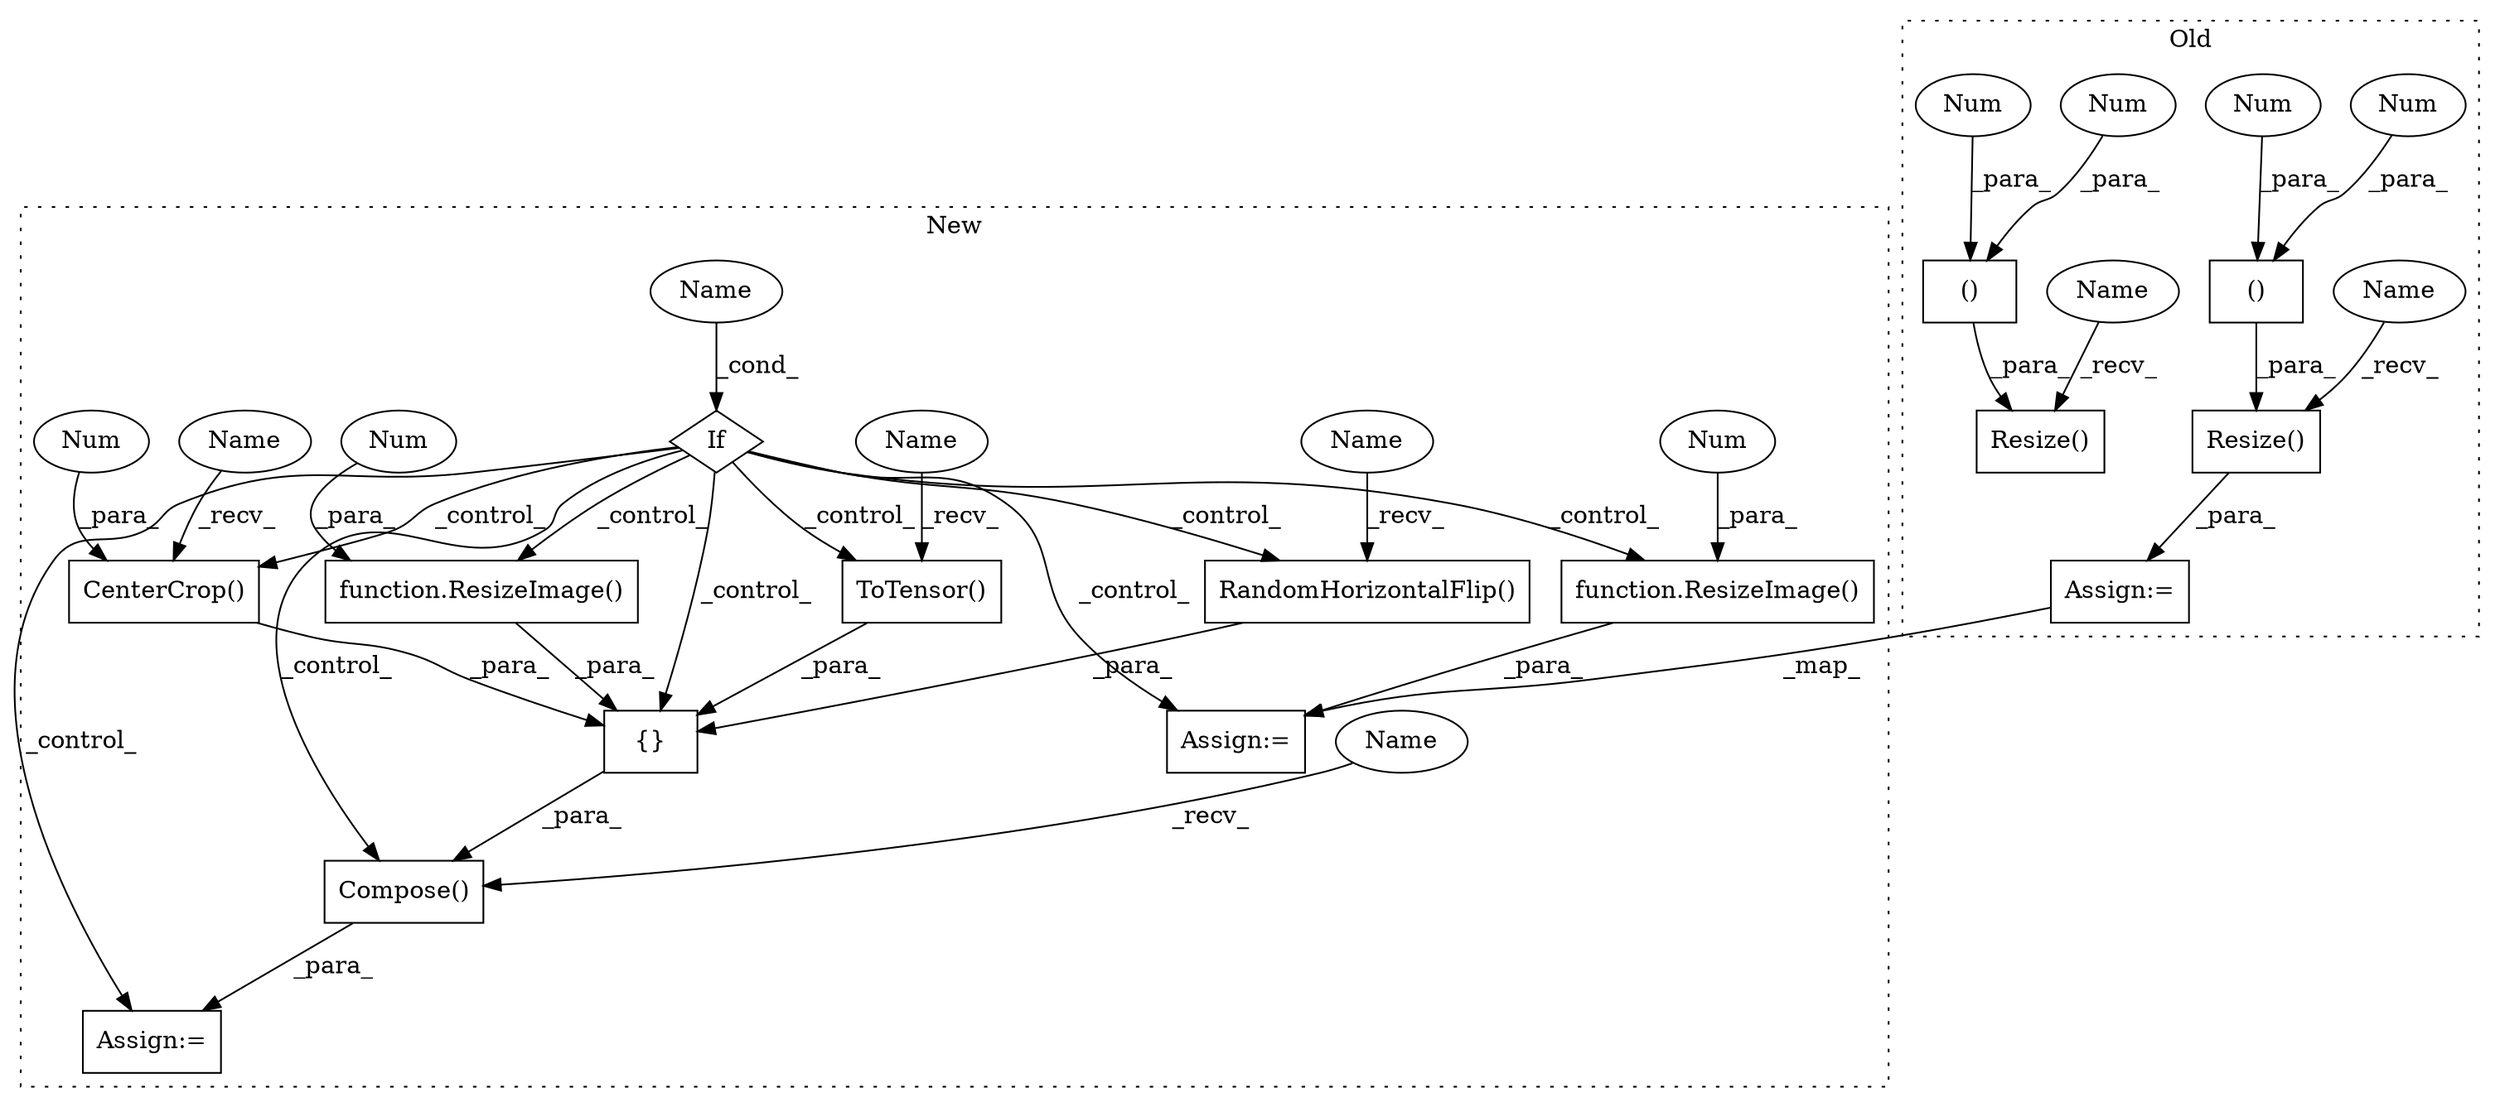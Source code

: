digraph G {
subgraph cluster0 {
1 [label="Resize()" a="75" s="1817,1858" l="18,1" shape="box"];
4 [label="()" a="54" s="1839" l="5" shape="box"];
11 [label="Resize()" a="75" s="1582,1623" l="18,1" shape="box"];
12 [label="()" a="54" s="1604" l="5" shape="box"];
14 [label="Num" a="76" s="1601" l="3" shape="ellipse"];
15 [label="Num" a="76" s="1841" l="3" shape="ellipse"];
18 [label="Num" a="76" s="1836" l="3" shape="ellipse"];
19 [label="Num" a="76" s="1606" l="3" shape="ellipse"];
22 [label="Assign:=" a="68" s="1550" l="3" shape="box"];
24 [label="Name" a="87" s="1582" l="10" shape="ellipse"];
25 [label="Name" a="87" s="1817" l="10" shape="ellipse"];
label = "Old";
style="dotted";
}
subgraph cluster1 {
2 [label="CenterCrop()" a="75" s="1687,1712" l="22,1" shape="box"];
3 [label="{}" a="59" s="1643,1818" l="14,0" shape="box"];
5 [label="function.ResizeImage()" a="75" s="1657,1672" l="12,1" shape="box"];
6 [label="If" a="96" s="1577" l="3" shape="diamond"];
7 [label="Compose()" a="75" s="1624,1828" l="19,1" shape="box"];
8 [label="function.ResizeImage()" a="75" s="1899,1914" l="12,1" shape="box"];
9 [label="Name" a="87" s="1580" l="16" shape="ellipse"];
10 [label="RandomHorizontalFlip()" a="75" s="1727" l="33" shape="box"];
13 [label="Num" a="76" s="1911" l="3" shape="ellipse"];
16 [label="Num" a="76" s="1709" l="3" shape="ellipse"];
17 [label="Num" a="76" s="1669" l="3" shape="ellipse"];
20 [label="Assign:=" a="68" s="1621" l="3" shape="box"];
21 [label="ToTensor()" a="75" s="1774" l="21" shape="box"];
23 [label="Assign:=" a="68" s="1863" l="3" shape="box"];
26 [label="Name" a="87" s="1727" l="10" shape="ellipse"];
27 [label="Name" a="87" s="1687" l="10" shape="ellipse"];
28 [label="Name" a="87" s="1624" l="10" shape="ellipse"];
29 [label="Name" a="87" s="1774" l="10" shape="ellipse"];
label = "New";
style="dotted";
}
2 -> 3 [label="_para_"];
3 -> 7 [label="_para_"];
4 -> 1 [label="_para_"];
5 -> 3 [label="_para_"];
6 -> 5 [label="_control_"];
6 -> 20 [label="_control_"];
6 -> 21 [label="_control_"];
6 -> 2 [label="_control_"];
6 -> 7 [label="_control_"];
6 -> 10 [label="_control_"];
6 -> 3 [label="_control_"];
6 -> 8 [label="_control_"];
6 -> 23 [label="_control_"];
7 -> 20 [label="_para_"];
8 -> 23 [label="_para_"];
9 -> 6 [label="_cond_"];
10 -> 3 [label="_para_"];
11 -> 22 [label="_para_"];
12 -> 11 [label="_para_"];
13 -> 8 [label="_para_"];
14 -> 12 [label="_para_"];
15 -> 4 [label="_para_"];
16 -> 2 [label="_para_"];
17 -> 5 [label="_para_"];
18 -> 4 [label="_para_"];
19 -> 12 [label="_para_"];
21 -> 3 [label="_para_"];
22 -> 23 [label="_map_"];
24 -> 11 [label="_recv_"];
25 -> 1 [label="_recv_"];
26 -> 10 [label="_recv_"];
27 -> 2 [label="_recv_"];
28 -> 7 [label="_recv_"];
29 -> 21 [label="_recv_"];
}